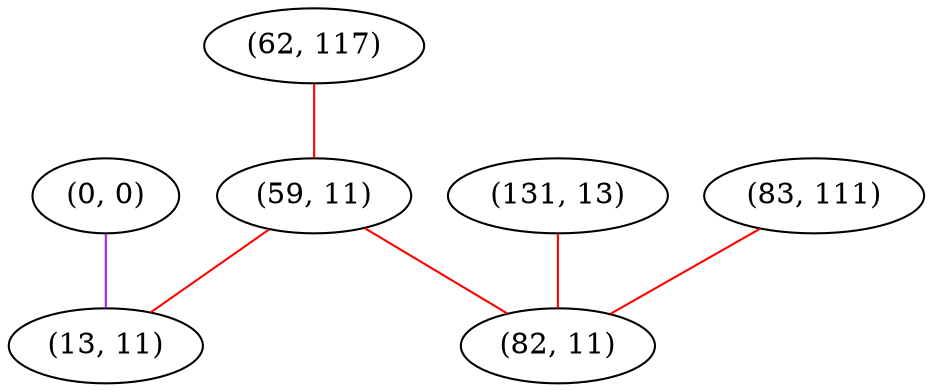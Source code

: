 graph "" {
"(0, 0)";
"(62, 117)";
"(131, 13)";
"(83, 111)";
"(59, 11)";
"(82, 11)";
"(13, 11)";
"(0, 0)" -- "(13, 11)"  [color=purple, key=0, weight=4];
"(62, 117)" -- "(59, 11)"  [color=red, key=0, weight=1];
"(131, 13)" -- "(82, 11)"  [color=red, key=0, weight=1];
"(83, 111)" -- "(82, 11)"  [color=red, key=0, weight=1];
"(59, 11)" -- "(82, 11)"  [color=red, key=0, weight=1];
"(59, 11)" -- "(13, 11)"  [color=red, key=0, weight=1];
}
